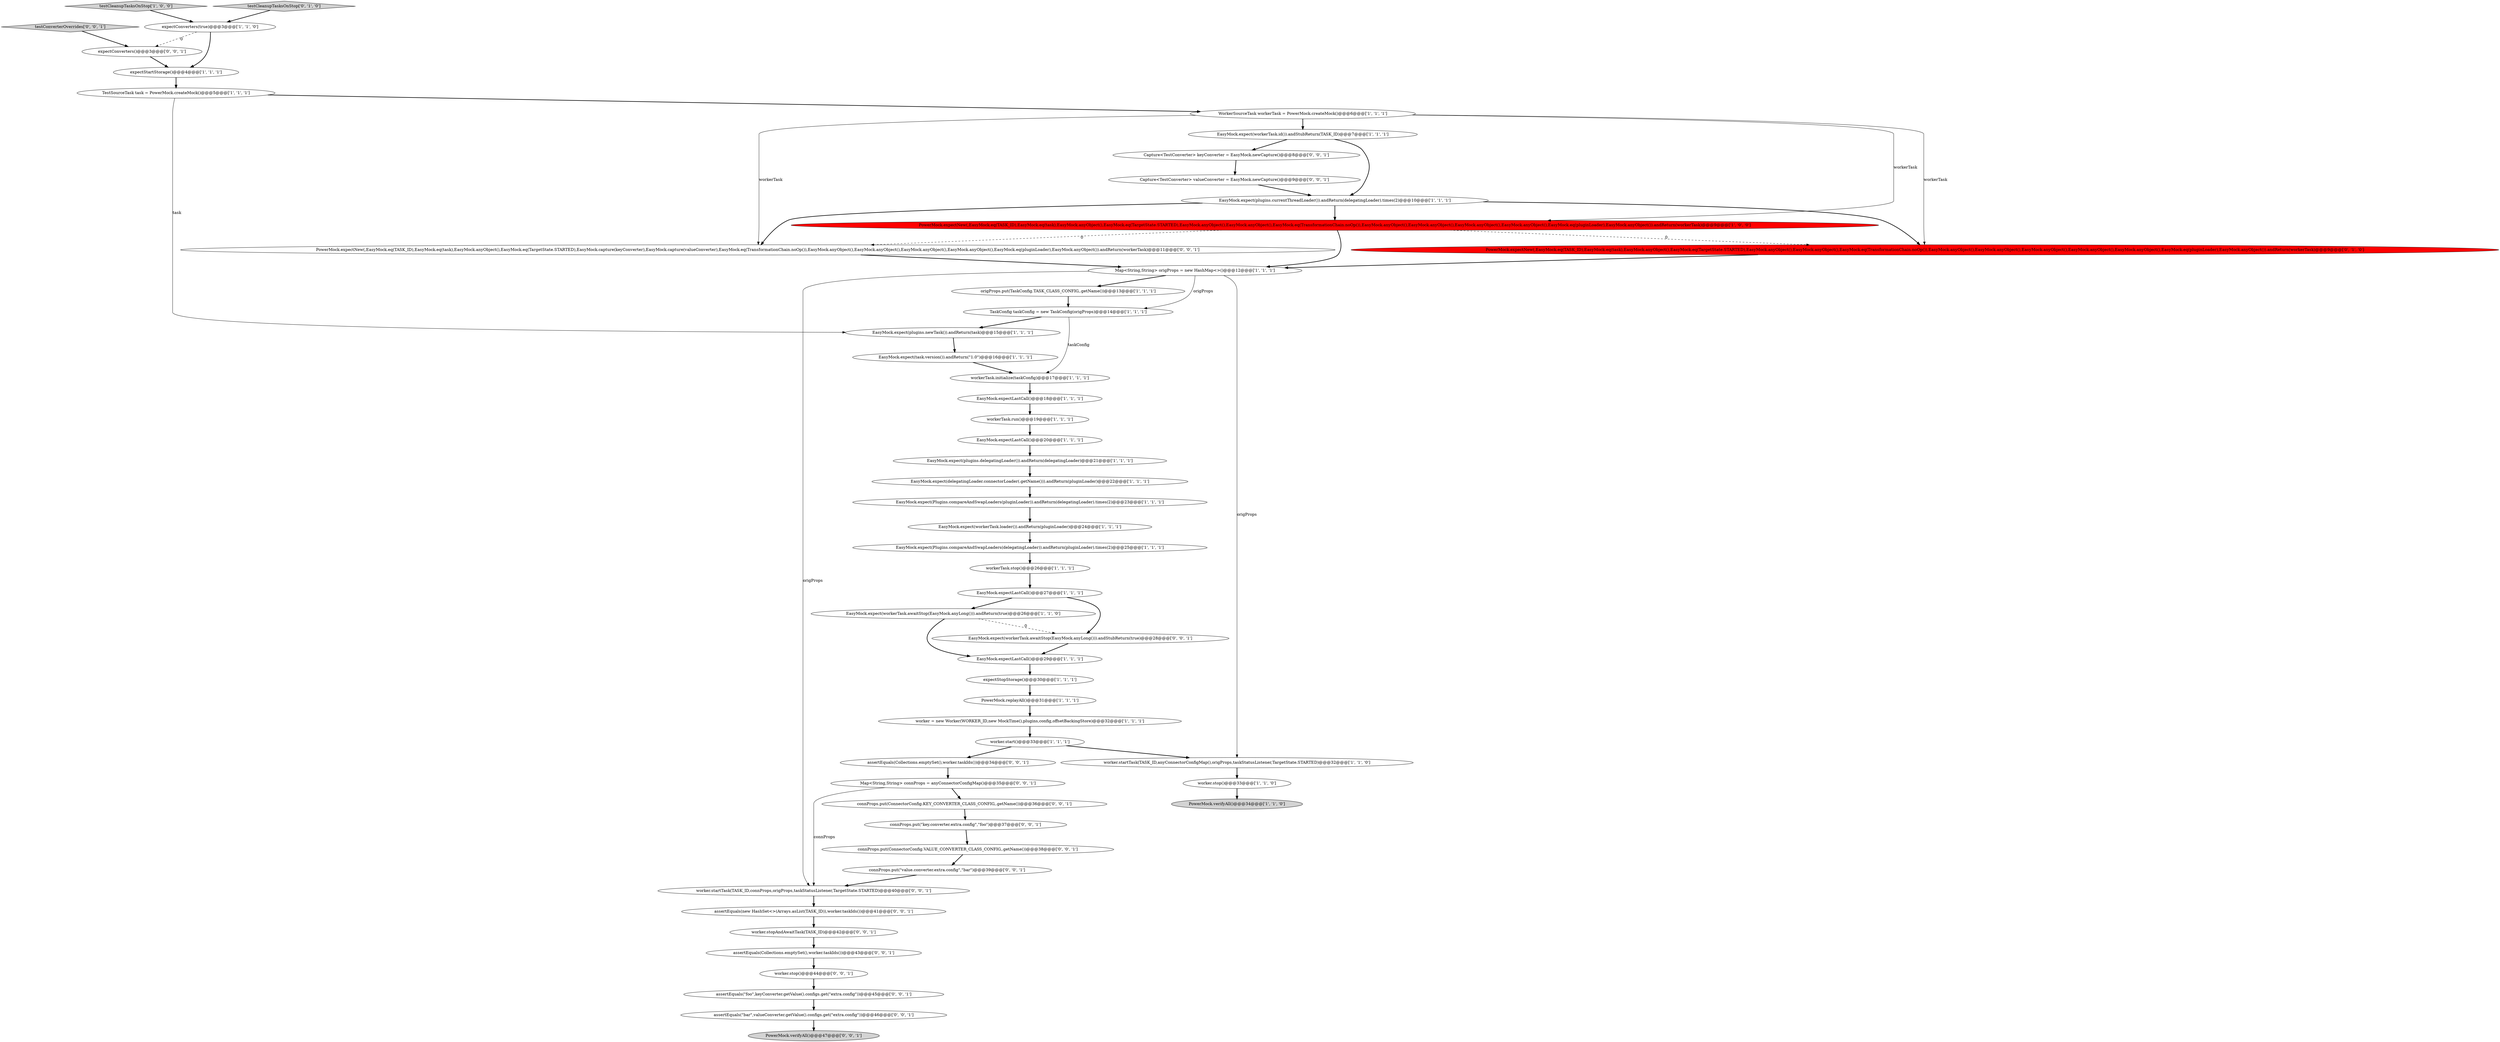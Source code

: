 digraph {
14 [style = filled, label = "worker = new Worker(WORKER_ID,new MockTime(),plugins,config,offsetBackingStore)@@@32@@@['1', '1', '1']", fillcolor = white, shape = ellipse image = "AAA0AAABBB1BBB"];
34 [style = filled, label = "PowerMock.expectNew(,EasyMock.eq(TASK_ID),EasyMock.eq(task),EasyMock.anyObject(),EasyMock.eq(TargetState.STARTED),EasyMock.anyObject(),EasyMock.anyObject(),EasyMock.eq(TransformationChain.noOp()),EasyMock.anyObject(),EasyMock.anyObject(),EasyMock.anyObject(),EasyMock.anyObject(),EasyMock.anyObject(),EasyMock.eq(pluginLoader),EasyMock.anyObject()).andReturn(workerTask)@@@9@@@['0', '1', '0']", fillcolor = red, shape = ellipse image = "AAA1AAABBB2BBB"];
24 [style = filled, label = "Map<String,String> origProps = new HashMap<>()@@@12@@@['1', '1', '1']", fillcolor = white, shape = ellipse image = "AAA0AAABBB1BBB"];
28 [style = filled, label = "EasyMock.expect(workerTask.loader()).andReturn(pluginLoader)@@@24@@@['1', '1', '1']", fillcolor = white, shape = ellipse image = "AAA0AAABBB1BBB"];
39 [style = filled, label = "EasyMock.expect(workerTask.awaitStop(EasyMock.anyLong())).andStubReturn(true)@@@28@@@['0', '0', '1']", fillcolor = white, shape = ellipse image = "AAA0AAABBB3BBB"];
5 [style = filled, label = "EasyMock.expect(plugins.newTask()).andReturn(task)@@@15@@@['1', '1', '1']", fillcolor = white, shape = ellipse image = "AAA0AAABBB1BBB"];
29 [style = filled, label = "testCleanupTasksOnStop['1', '0', '0']", fillcolor = lightgray, shape = diamond image = "AAA0AAABBB1BBB"];
15 [style = filled, label = "EasyMock.expect(workerTask.id()).andStubReturn(TASK_ID)@@@7@@@['1', '1', '1']", fillcolor = white, shape = ellipse image = "AAA0AAABBB1BBB"];
46 [style = filled, label = "Capture<TestConverter> valueConverter = EasyMock.newCapture()@@@9@@@['0', '0', '1']", fillcolor = white, shape = ellipse image = "AAA0AAABBB3BBB"];
48 [style = filled, label = "assertEquals(\"bar\",valueConverter.getValue().configs.get(\"extra.config\"))@@@46@@@['0', '0', '1']", fillcolor = white, shape = ellipse image = "AAA0AAABBB3BBB"];
49 [style = filled, label = "testConverterOverrides['0', '0', '1']", fillcolor = lightgray, shape = diamond image = "AAA0AAABBB3BBB"];
52 [style = filled, label = "connProps.put(\"key.converter.extra.config\",\"foo\")@@@37@@@['0', '0', '1']", fillcolor = white, shape = ellipse image = "AAA0AAABBB3BBB"];
45 [style = filled, label = "connProps.put(\"value.converter.extra.config\",\"bar\")@@@39@@@['0', '0', '1']", fillcolor = white, shape = ellipse image = "AAA0AAABBB3BBB"];
12 [style = filled, label = "PowerMock.replayAll()@@@31@@@['1', '1', '1']", fillcolor = white, shape = ellipse image = "AAA0AAABBB1BBB"];
54 [style = filled, label = "expectConverters()@@@3@@@['0', '0', '1']", fillcolor = white, shape = ellipse image = "AAA0AAABBB3BBB"];
21 [style = filled, label = "WorkerSourceTask workerTask = PowerMock.createMock()@@@6@@@['1', '1', '1']", fillcolor = white, shape = ellipse image = "AAA0AAABBB1BBB"];
20 [style = filled, label = "EasyMock.expect(Plugins.compareAndSwapLoaders(pluginLoader)).andReturn(delegatingLoader).times(2)@@@23@@@['1', '1', '1']", fillcolor = white, shape = ellipse image = "AAA0AAABBB1BBB"];
23 [style = filled, label = "worker.start()@@@33@@@['1', '1', '1']", fillcolor = white, shape = ellipse image = "AAA0AAABBB1BBB"];
30 [style = filled, label = "EasyMock.expectLastCall()@@@29@@@['1', '1', '1']", fillcolor = white, shape = ellipse image = "AAA0AAABBB1BBB"];
16 [style = filled, label = "EasyMock.expectLastCall()@@@27@@@['1', '1', '1']", fillcolor = white, shape = ellipse image = "AAA0AAABBB1BBB"];
40 [style = filled, label = "worker.startTask(TASK_ID,connProps,origProps,taskStatusListener,TargetState.STARTED)@@@40@@@['0', '0', '1']", fillcolor = white, shape = ellipse image = "AAA0AAABBB3BBB"];
32 [style = filled, label = "EasyMock.expect(task.version()).andReturn(\"1.0\")@@@16@@@['1', '1', '1']", fillcolor = white, shape = ellipse image = "AAA0AAABBB1BBB"];
42 [style = filled, label = "Map<String,String> connProps = anyConnectorConfigMap()@@@35@@@['0', '0', '1']", fillcolor = white, shape = ellipse image = "AAA0AAABBB3BBB"];
7 [style = filled, label = "EasyMock.expect(delegatingLoader.connectorLoader(.getName())).andReturn(pluginLoader)@@@22@@@['1', '1', '1']", fillcolor = white, shape = ellipse image = "AAA0AAABBB1BBB"];
25 [style = filled, label = "PowerMock.expectNew(,EasyMock.eq(TASK_ID),EasyMock.eq(task),EasyMock.anyObject(),EasyMock.eq(TargetState.STARTED),EasyMock.anyObject(),EasyMock.anyObject(),EasyMock.eq(TransformationChain.noOp()),EasyMock.anyObject(),EasyMock.anyObject(),EasyMock.anyObject(),EasyMock.anyObject(),EasyMock.eq(pluginLoader),EasyMock.anyObject()).andReturn(workerTask)@@@9@@@['1', '0', '0']", fillcolor = red, shape = ellipse image = "AAA1AAABBB1BBB"];
26 [style = filled, label = "expectStartStorage()@@@4@@@['1', '1', '1']", fillcolor = white, shape = ellipse image = "AAA0AAABBB1BBB"];
3 [style = filled, label = "EasyMock.expectLastCall()@@@18@@@['1', '1', '1']", fillcolor = white, shape = ellipse image = "AAA0AAABBB1BBB"];
18 [style = filled, label = "TaskConfig taskConfig = new TaskConfig(origProps)@@@14@@@['1', '1', '1']", fillcolor = white, shape = ellipse image = "AAA0AAABBB1BBB"];
4 [style = filled, label = "EasyMock.expectLastCall()@@@20@@@['1', '1', '1']", fillcolor = white, shape = ellipse image = "AAA0AAABBB1BBB"];
53 [style = filled, label = "assertEquals(new HashSet<>(Arrays.asList(TASK_ID)),worker.taskIds())@@@41@@@['0', '0', '1']", fillcolor = white, shape = ellipse image = "AAA0AAABBB3BBB"];
22 [style = filled, label = "EasyMock.expect(workerTask.awaitStop(EasyMock.anyLong())).andReturn(true)@@@26@@@['1', '1', '0']", fillcolor = white, shape = ellipse image = "AAA0AAABBB1BBB"];
9 [style = filled, label = "EasyMock.expect(plugins.currentThreadLoader()).andReturn(delegatingLoader).times(2)@@@10@@@['1', '1', '1']", fillcolor = white, shape = ellipse image = "AAA0AAABBB1BBB"];
37 [style = filled, label = "assertEquals(Collections.emptySet(),worker.taskIds())@@@43@@@['0', '0', '1']", fillcolor = white, shape = ellipse image = "AAA0AAABBB3BBB"];
31 [style = filled, label = "worker.startTask(TASK_ID,anyConnectorConfigMap(),origProps,taskStatusListener,TargetState.STARTED)@@@32@@@['1', '1', '0']", fillcolor = white, shape = ellipse image = "AAA0AAABBB1BBB"];
11 [style = filled, label = "workerTask.stop()@@@26@@@['1', '1', '1']", fillcolor = white, shape = ellipse image = "AAA0AAABBB1BBB"];
13 [style = filled, label = "PowerMock.verifyAll()@@@34@@@['1', '1', '0']", fillcolor = lightgray, shape = ellipse image = "AAA0AAABBB1BBB"];
27 [style = filled, label = "workerTask.initialize(taskConfig)@@@17@@@['1', '1', '1']", fillcolor = white, shape = ellipse image = "AAA0AAABBB1BBB"];
44 [style = filled, label = "connProps.put(ConnectorConfig.VALUE_CONVERTER_CLASS_CONFIG,.getName())@@@38@@@['0', '0', '1']", fillcolor = white, shape = ellipse image = "AAA0AAABBB3BBB"];
35 [style = filled, label = "assertEquals(Collections.emptySet(),worker.taskIds())@@@34@@@['0', '0', '1']", fillcolor = white, shape = ellipse image = "AAA0AAABBB3BBB"];
1 [style = filled, label = "workerTask.run()@@@19@@@['1', '1', '1']", fillcolor = white, shape = ellipse image = "AAA0AAABBB1BBB"];
47 [style = filled, label = "PowerMock.verifyAll()@@@47@@@['0', '0', '1']", fillcolor = lightgray, shape = ellipse image = "AAA0AAABBB3BBB"];
8 [style = filled, label = "TestSourceTask task = PowerMock.createMock()@@@5@@@['1', '1', '1']", fillcolor = white, shape = ellipse image = "AAA0AAABBB1BBB"];
19 [style = filled, label = "EasyMock.expect(Plugins.compareAndSwapLoaders(delegatingLoader)).andReturn(pluginLoader).times(2)@@@25@@@['1', '1', '1']", fillcolor = white, shape = ellipse image = "AAA0AAABBB1BBB"];
2 [style = filled, label = "EasyMock.expect(plugins.delegatingLoader()).andReturn(delegatingLoader)@@@21@@@['1', '1', '1']", fillcolor = white, shape = ellipse image = "AAA0AAABBB1BBB"];
17 [style = filled, label = "expectStopStorage()@@@30@@@['1', '1', '1']", fillcolor = white, shape = ellipse image = "AAA0AAABBB1BBB"];
36 [style = filled, label = "Capture<TestConverter> keyConverter = EasyMock.newCapture()@@@8@@@['0', '0', '1']", fillcolor = white, shape = ellipse image = "AAA0AAABBB3BBB"];
41 [style = filled, label = "assertEquals(\"foo\",keyConverter.getValue().configs.get(\"extra.config\"))@@@45@@@['0', '0', '1']", fillcolor = white, shape = ellipse image = "AAA0AAABBB3BBB"];
50 [style = filled, label = "worker.stopAndAwaitTask(TASK_ID)@@@42@@@['0', '0', '1']", fillcolor = white, shape = ellipse image = "AAA0AAABBB3BBB"];
0 [style = filled, label = "origProps.put(TaskConfig.TASK_CLASS_CONFIG,.getName())@@@13@@@['1', '1', '1']", fillcolor = white, shape = ellipse image = "AAA0AAABBB1BBB"];
33 [style = filled, label = "testCleanupTasksOnStop['0', '1', '0']", fillcolor = lightgray, shape = diamond image = "AAA0AAABBB2BBB"];
38 [style = filled, label = "PowerMock.expectNew(,EasyMock.eq(TASK_ID),EasyMock.eq(task),EasyMock.anyObject(),EasyMock.eq(TargetState.STARTED),EasyMock.capture(keyConverter),EasyMock.capture(valueConverter),EasyMock.eq(TransformationChain.noOp()),EasyMock.anyObject(),EasyMock.anyObject(),EasyMock.anyObject(),EasyMock.anyObject(),EasyMock.eq(pluginLoader),EasyMock.anyObject()).andReturn(workerTask)@@@11@@@['0', '0', '1']", fillcolor = white, shape = ellipse image = "AAA0AAABBB3BBB"];
6 [style = filled, label = "expectConverters(true)@@@3@@@['1', '1', '0']", fillcolor = white, shape = ellipse image = "AAA0AAABBB1BBB"];
51 [style = filled, label = "connProps.put(ConnectorConfig.KEY_CONVERTER_CLASS_CONFIG,.getName())@@@36@@@['0', '0', '1']", fillcolor = white, shape = ellipse image = "AAA0AAABBB3BBB"];
43 [style = filled, label = "worker.stop()@@@44@@@['0', '0', '1']", fillcolor = white, shape = ellipse image = "AAA0AAABBB3BBB"];
10 [style = filled, label = "worker.stop()@@@33@@@['1', '1', '0']", fillcolor = white, shape = ellipse image = "AAA0AAABBB1BBB"];
23->31 [style = bold, label=""];
11->16 [style = bold, label=""];
18->27 [style = solid, label="taskConfig"];
1->4 [style = bold, label=""];
52->44 [style = bold, label=""];
6->26 [style = bold, label=""];
30->17 [style = bold, label=""];
46->9 [style = bold, label=""];
40->53 [style = bold, label=""];
21->38 [style = solid, label="workerTask"];
3->1 [style = bold, label=""];
42->40 [style = solid, label="connProps"];
25->34 [style = dashed, label="0"];
38->24 [style = bold, label=""];
35->42 [style = bold, label=""];
24->0 [style = bold, label=""];
21->15 [style = bold, label=""];
33->6 [style = bold, label=""];
50->37 [style = bold, label=""];
21->34 [style = solid, label="workerTask"];
27->3 [style = bold, label=""];
20->28 [style = bold, label=""];
32->27 [style = bold, label=""];
19->11 [style = bold, label=""];
26->8 [style = bold, label=""];
24->40 [style = solid, label="origProps"];
4->2 [style = bold, label=""];
7->20 [style = bold, label=""];
51->52 [style = bold, label=""];
16->22 [style = bold, label=""];
22->30 [style = bold, label=""];
42->51 [style = bold, label=""];
53->50 [style = bold, label=""];
39->30 [style = bold, label=""];
23->35 [style = bold, label=""];
5->32 [style = bold, label=""];
25->24 [style = bold, label=""];
29->6 [style = bold, label=""];
36->46 [style = bold, label=""];
37->43 [style = bold, label=""];
17->12 [style = bold, label=""];
41->48 [style = bold, label=""];
34->24 [style = bold, label=""];
25->38 [style = dashed, label="0"];
14->23 [style = bold, label=""];
10->13 [style = bold, label=""];
8->5 [style = solid, label="task"];
15->9 [style = bold, label=""];
31->10 [style = bold, label=""];
48->47 [style = bold, label=""];
18->5 [style = bold, label=""];
9->25 [style = bold, label=""];
12->14 [style = bold, label=""];
28->19 [style = bold, label=""];
21->25 [style = solid, label="workerTask"];
22->39 [style = dashed, label="0"];
8->21 [style = bold, label=""];
43->41 [style = bold, label=""];
0->18 [style = bold, label=""];
16->39 [style = bold, label=""];
2->7 [style = bold, label=""];
24->18 [style = solid, label="origProps"];
24->31 [style = solid, label="origProps"];
9->38 [style = bold, label=""];
44->45 [style = bold, label=""];
49->54 [style = bold, label=""];
54->26 [style = bold, label=""];
45->40 [style = bold, label=""];
6->54 [style = dashed, label="0"];
15->36 [style = bold, label=""];
9->34 [style = bold, label=""];
}
